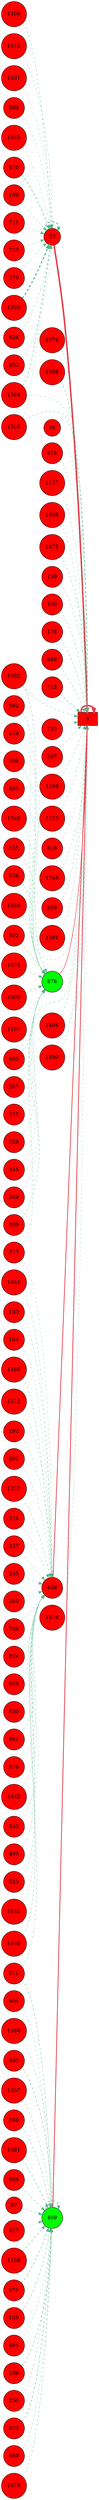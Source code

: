 digraph G{
rankdir=LR;
5 [style=filled, shape=box, fillcolor="#fe0000", label="5"];
1542 [style=filled, shape=circle, fillcolor="#fe0000", label="1542"];
523 [style=filled, shape=circle, fillcolor="#fe0000", label="523"];
525 [style=filled, shape=circle, fillcolor="#fe0000", label="525"];
526 [style=filled, shape=circle, fillcolor="#fe0000", label="526"];
1042 [style=filled, shape=circle, fillcolor="#fe0000", label="1042"];
1557 [style=filled, shape=circle, fillcolor="#fe0000", label="1557"];
23 [style=filled, shape=circle, fillcolor="#fe0000", label="23"];
1050 [style=filled, shape=circle, fillcolor="#fe0000", label="1050"];
552 [style=filled, shape=circle, fillcolor="#fe0000", label="552"];
556 [style=filled, shape=circle, fillcolor="#fe0000", label="556"];
1074 [style=filled, shape=circle, fillcolor="#fe0000", label="1074"];
1075 [style=filled, shape=circle, fillcolor="#fe0000", label="1075"];
1081 [style=filled, shape=circle, fillcolor="#fe0000", label="1081"];
1598 [style=filled, shape=circle, fillcolor="#fe0000", label="1598"];
1602 [style=filled, shape=circle, fillcolor="#fe0000", label="1602"];
582 [style=filled, shape=circle, fillcolor="#fe0000", label="582"];
1609 [style=filled, shape=circle, fillcolor="#fe0000", label="1609"];
595 [style=filled, shape=circle, fillcolor="#fe0000", label="595"];
87 [style=filled, shape=circle, fillcolor="#fe0000", label="87"];
600 [style=filled, shape=circle, fillcolor="#fe0000", label="600"];
90 [style=filled, shape=circle, fillcolor="#fe0000", label="90"];
611 [style=filled, shape=circle, fillcolor="#fe0000", label="611"];
614 [style=filled, shape=circle, fillcolor="#fe0000", label="614"];
1640 [style=filled, shape=circle, fillcolor="#fe0000", label="1640"];
1641 [style=filled, shape=circle, fillcolor="#fe0000", label="1641"];
1643 [style=filled, shape=circle, fillcolor="#fe0000", label="1643"];
1137 [style=filled, shape=circle, fillcolor="#fe0000", label="1137"];
627 [style=filled, shape=circle, fillcolor="#fe0000", label="627"];
1656 [style=filled, shape=circle, fillcolor="#fe0000", label="1656"];
133 [style=filled, shape=circle, fillcolor="#fe0000", label="133"];
1157 [style=filled, shape=circle, fillcolor="#fe0000", label="1157"];
1159 [style=filled, shape=circle, fillcolor="#fe0000", label="1159"];
1675 [style=filled, shape=circle, fillcolor="#fe0000", label="1675"];
139 [style=filled, shape=circle, fillcolor="#fe0000", label="139"];
670 [style=filled, shape=circle, fillcolor="#fe0000", label="670"];
671 [style=filled, shape=circle, fillcolor="#fe0000", label="671"];
160 [style=filled, shape=circle, fillcolor="#fe0000", label="160"];
159 [style=filled, shape=circle, fillcolor="#fe0000", label="159"];
164 [style=filled, shape=circle, fillcolor="#fe0000", label="164"];
1189 [style=filled, shape=circle, fillcolor="#fe0000", label="1189"];
685 [style=filled, shape=circle, fillcolor="#fe0000", label="685"];
176 [style=filled, shape=circle, fillcolor="#fe0000", label="176"];
688 [style=filled, shape=circle, fillcolor="#fe0000", label="688"];
694 [style=filled, shape=circle, fillcolor="#fe0000", label="694"];
186 [style=filled, shape=circle, fillcolor="#fe0000", label="186"];
1212 [style=filled, shape=circle, fillcolor="#fe0000", label="1212"];
189 [style=filled, shape=circle, fillcolor="#fe0000", label="189"];
192 [style=filled, shape=circle, fillcolor="#fe0000", label="192"];
711 [style=filled, shape=circle, fillcolor="#fe0000", label="711"];
201 [style=filled, shape=circle, fillcolor="#fe0000", label="201"];
715 [style=filled, shape=circle, fillcolor="#fe0000", label="715"];
1227 [style=filled, shape=circle, fillcolor="#fe0000", label="1227"];
717 [style=filled, shape=circle, fillcolor="#fe0000", label="717"];
207 [style=filled, shape=circle, fillcolor="#fe0000", label="207"];
723 [style=filled, shape=circle, fillcolor="#fe0000", label="723"];
733 [style=filled, shape=circle, fillcolor="#fe0000", label="733"];
224 [style=filled, shape=circle, fillcolor="#fe0000", label="224"];
225 [style=filled, shape=circle, fillcolor="#fe0000", label="225"];
230 [style=filled, shape=circle, fillcolor="#fe0000", label="230"];
237 [style=filled, shape=circle, fillcolor="#fe0000", label="237"];
245 [style=filled, shape=circle, fillcolor="#fe0000", label="245"];
758 [style=filled, shape=circle, fillcolor="#fe0000", label="758"];
265 [style=filled, shape=circle, fillcolor="#fe0000", label="265"];
267 [style=filled, shape=circle, fillcolor="#fe0000", label="267"];
779 [style=filled, shape=circle, fillcolor="#fe0000", label="779"];
1299 [style=filled, shape=circle, fillcolor="#fe0000", label="1299"];
788 [style=filled, shape=circle, fillcolor="#fe0000", label="788"];
1323 [style=filled, shape=circle, fillcolor="#fe0000", label="1323"];
819 [style=filled, shape=circle, fillcolor="#fe0000", label="819"];
1333 [style=filled, shape=circle, fillcolor="#fe0000", label="1333"];
822 [style=filled, shape=circle, fillcolor="#fe0000", label="822"];
824 [style=filled, shape=circle, fillcolor="#fe0000", label="824"];
825 [style=filled, shape=circle, fillcolor="#fe0000", label="825"];
826 [style=filled, shape=circle, fillcolor="#fe0000", label="826"];
830 [style=filled, shape=circle, fillcolor="#fe0000", label="830"];
1348 [style=filled, shape=circle, fillcolor="#fe0000", label="1348"];
853 [style=filled, shape=circle, fillcolor="#fe0000", label="853"];
345 [style=filled, shape=circle, fillcolor="#fe0000", label="345"];
859 [style=filled, shape=circle, fillcolor="#fe0000", label="859"];
861 [style=filled, shape=circle, fillcolor="#fe0000", label="861"];
349 [style=filled, shape=circle, fillcolor="#fe0000", label="349"];
1381 [style=filled, shape=circle, fillcolor="#fe0000", label="1381"];
869 [style=filled, shape=circle, fillcolor="#fe0000", label="869"];
1384 [style=filled, shape=circle, fillcolor="#fe0000", label="1384"];
876 [style=filled, shape=circle, fillcolor="#00fe00", label="876"];
1409 [style=filled, shape=circle, fillcolor="#fe0000", label="1409"];
1412 [style=filled, shape=circle, fillcolor="#fe0000", label="1412"];
389 [style=filled, shape=circle, fillcolor="#fe0000", label="389"];
1416 [style=filled, shape=circle, fillcolor="#fe0000", label="1416"];
910 [style=filled, shape=circle, fillcolor="#fe0000", label="910"];
916 [style=filled, shape=circle, fillcolor="#fe0000", label="916"];
404 [style=filled, shape=circle, fillcolor="#fe0000", label="404"];
1431 [style=filled, shape=circle, fillcolor="#fe0000", label="1431"];
1443 [style=filled, shape=circle, fillcolor="#fe0000", label="1443"];
942 [style=filled, shape=circle, fillcolor="#fe0000", label="942"];
458 [style=filled, shape=circle, fillcolor="#fe0000", label="458"];
1484 [style=filled, shape=circle, fillcolor="#fe0000", label="1484"];
1488 [style=filled, shape=circle, fillcolor="#fe0000", label="1488"];
1490 [style=filled, shape=circle, fillcolor="#fe0000", label="1490"];
469 [style=filled, shape=circle, fillcolor="#01fd00", label="469"];
996 [style=filled, shape=circle, fillcolor="#fe0000", label="996"];
491 [style=filled, shape=circle, fillcolor="#fe0000", label="491"];
493 [style=filled, shape=circle, fillcolor="#fe0000", label="493"];
1518 [style=filled, shape=circle, fillcolor="#fe0000", label="1518"];
495 [style=filled, shape=circle, fillcolor="#fe0000", label="495"];
1522 [style=filled, shape=circle, fillcolor="#fe0000", label="1522"];
5 -> 5 [color="#e63946",penwidth=4.00];
23 -> 5 [color="#e63946",penwidth=3.99];
469 -> 5 [color="#e63946",penwidth=2.04];
458 -> 5 [color="#e63946",penwidth=1.91];
876 -> 5 [color="#e63946",penwidth=1.24];
1598 -> 5 [color="#52b788",style=dashed,penwidth=1.00];
715 -> 5 [color="#52b788",style=dashed,penwidth=0.96];
176 -> 5 [color="#52b788",style=dashed,penwidth=0.73];
1490 -> 5 [color="#52b788",style=dashed,penwidth=0.72];
1675 -> 5 [color="#52b788",style=dashed,penwidth=0.69];
1522 -> 5 [color="#52b788",style=dashed,penwidth=0.68];
160 -> 5 [color="#52b788",style=dashed,penwidth=0.68];
1602 -> 5 [color="#52b788",style=dashed,penwidth=0.67];
688 -> 5 [color="#52b788",style=dashed,penwidth=0.65];
717 -> 5 [color="#52b788",style=dashed,penwidth=0.65];
139 -> 5 [color="#52b788",style=dashed,penwidth=0.65];
1488 -> 5 [color="#52b788",style=dashed,penwidth=0.63];
859 -> 5 [color="#52b788",style=dashed,penwidth=0.62];
1381 -> 5 [color="#52b788",style=dashed,penwidth=0.60];
1299 -> 5 [color="#52b788",style=dashed,penwidth=0.59];
1074 -> 5 [color="#52b788",style=dashed,penwidth=0.59];
1323 -> 5 [color="#52b788",style=dashed,penwidth=0.57];
1656 -> 5 [color="#52b788",style=dashed,penwidth=0.57];
1137 -> 5 [color="#52b788",style=dashed,penwidth=0.57];
267 -> 5 [color="#52b788",style=dashed,penwidth=0.55];
1348 -> 5 [color="#52b788",style=dashed,penwidth=0.53];
582 -> 5 [color="#52b788",style=dashed,penwidth=0.52];
614 -> 5 [color="#52b788",style=dashed,penwidth=0.50];
819 -> 5 [color="#52b788",style=dashed,penwidth=0.50];
1384 -> 5 [color="#52b788",style=dashed,penwidth=0.50];
733 -> 5 [color="#52b788",style=dashed,penwidth=0.50];
90 -> 5 [color="#52b788",style=dashed,penwidth=0.50];
1518 -> 5 [color="#52b788",style=dashed,penwidth=0.50];
1640 -> 458 [color="#52b788",style=dashed,penwidth=0.77];
1189 -> 458 [color="#52b788",style=dashed,penwidth=0.74];
611 -> 458 [color="#52b788",style=dashed,penwidth=0.67];
495 -> 458 [color="#52b788",style=dashed,penwidth=0.65];
1227 -> 458 [color="#52b788",style=dashed,penwidth=0.65];
523 -> 458 [color="#52b788",style=dashed,penwidth=0.64];
788 -> 458 [color="#52b788",style=dashed,penwidth=0.63];
861 -> 458 [color="#52b788",style=dashed,penwidth=0.61];
133 -> 458 [color="#52b788",style=dashed,penwidth=0.58];
1641 -> 458 [color="#52b788",style=dashed,penwidth=0.57];
192 -> 458 [color="#52b788",style=dashed,penwidth=0.57];
201 -> 458 [color="#52b788",style=dashed,penwidth=0.57];
245 -> 458 [color="#52b788",style=dashed,penwidth=0.55];
164 -> 458 [color="#52b788",style=dashed,penwidth=0.54];
717 -> 458 [color="#52b788",style=dashed,penwidth=0.52];
237 -> 458 [color="#52b788",style=dashed,penwidth=0.50];
265 -> 458 [color="#52b788",style=dashed,penwidth=0.50];
824 -> 458 [color="#52b788",style=dashed,penwidth=0.50];
1042 -> 458 [color="#52b788",style=dashed,penwidth=0.50];
825 -> 458 [color="#52b788",style=dashed,penwidth=0.50];
942 -> 458 [color="#52b788",style=dashed,penwidth=0.50];
916 -> 458 [color="#52b788",style=dashed,penwidth=0.50];
1443 -> 458 [color="#52b788",style=dashed,penwidth=0.50];
224 -> 458 [color="#52b788",style=dashed,penwidth=0.50];
1212 -> 458 [color="#52b788",style=dashed,penwidth=0.50];
830 -> 458 [color="#52b788",style=dashed,penwidth=0.50];
1609 -> 876 [color="#52b788",style=dashed,penwidth=0.90];
1602 -> 876 [color="#52b788",style=dashed,penwidth=0.78];
526 -> 876 [color="#52b788",style=dashed,penwidth=0.73];
552 -> 876 [color="#52b788",style=dashed,penwidth=0.73];
389 -> 876 [color="#52b788",style=dashed,penwidth=0.72];
525 -> 876 [color="#52b788",style=dashed,penwidth=0.66];
1050 -> 876 [color="#52b788",style=dashed,penwidth=0.62];
996 -> 876 [color="#52b788",style=dashed,penwidth=0.55];
1157 -> 876 [color="#52b788",style=dashed,penwidth=0.54];
685 -> 876 [color="#52b788",style=dashed,penwidth=0.53];
1542 -> 876 [color="#52b788",style=dashed,penwidth=0.52];
349 -> 876 [color="#52b788",style=dashed,penwidth=0.52];
207 -> 876 [color="#52b788",style=dashed,penwidth=0.51];
345 -> 876 [color="#52b788",style=dashed,penwidth=0.50];
582 -> 876 [color="#52b788",style=dashed,penwidth=0.50];
1075 -> 876 [color="#52b788",style=dashed,penwidth=0.50];
225 -> 876 [color="#52b788",style=dashed,penwidth=0.50];
910 -> 876 [color="#52b788",style=dashed,penwidth=0.50];
491 -> 876 [color="#52b788",style=dashed,penwidth=0.50];
758 -> 876 [color="#52b788",style=dashed,penwidth=0.50];
469 -> 469 [color="#52b788",style=dashed,penwidth=1.44];
822 -> 469 [color="#52b788",style=dashed,penwidth=1.10];
671 -> 469 [color="#52b788",style=dashed,penwidth=1.07];
1081 -> 469 [color="#52b788",style=dashed,penwidth=1.00];
186 -> 469 [color="#52b788",style=dashed,penwidth=0.95];
1159 -> 469 [color="#52b788",style=dashed,penwidth=0.95];
493 -> 469 [color="#52b788",style=dashed,penwidth=0.94];
159 -> 469 [color="#52b788",style=dashed,penwidth=0.87];
611 -> 469 [color="#52b788",style=dashed,penwidth=0.86];
595 -> 469 [color="#52b788",style=dashed,penwidth=0.80];
87 -> 469 [color="#52b788",style=dashed,penwidth=0.77];
1416 -> 469 [color="#52b788",style=dashed,penwidth=0.77];
556 -> 469 [color="#52b788",style=dashed,penwidth=0.76];
230 -> 469 [color="#52b788",style=dashed,penwidth=0.69];
1557 -> 469 [color="#52b788",style=dashed,penwidth=0.65];
1484 -> 469 [color="#52b788",style=dashed,penwidth=0.58];
869 -> 469 [color="#52b788",style=dashed,penwidth=0.58];
404 -> 469 [color="#52b788",style=dashed,penwidth=0.55];
694 -> 469 [color="#52b788",style=dashed,penwidth=0.55];
627 -> 469 [color="#52b788",style=dashed,penwidth=0.54];
1333 -> 23 [color="#52b788",style=dashed,penwidth=3.00];
23 -> 23 [color="#52b788",style=dashed,penwidth=2.15];
670 -> 23 [color="#52b788",style=dashed,penwidth=1.35];
1384 -> 23 [color="#52b788",style=dashed,penwidth=1.02];
1409 -> 23 [color="#52b788",style=dashed,penwidth=0.75];
826 -> 23 [color="#52b788",style=dashed,penwidth=0.67];
1412 -> 23 [color="#52b788",style=dashed,penwidth=0.58];
779 -> 23 [color="#52b788",style=dashed,penwidth=0.50];
723 -> 23 [color="#52b788",style=dashed,penwidth=0.50];
189 -> 23 [color="#52b788",style=dashed,penwidth=0.50];
1431 -> 23 [color="#52b788",style=dashed,penwidth=0.50];
711 -> 23 [color="#52b788",style=dashed,penwidth=0.50];
1643 -> 23 [color="#52b788",style=dashed,penwidth=0.50];
853 -> 23 [color="#52b788",style=dashed,penwidth=0.50];
600 -> 23 [color="#52b788",style=dashed,penwidth=0.50];
1522 -> 23 [color="#52b788",style=dashed,penwidth=0.50];
}